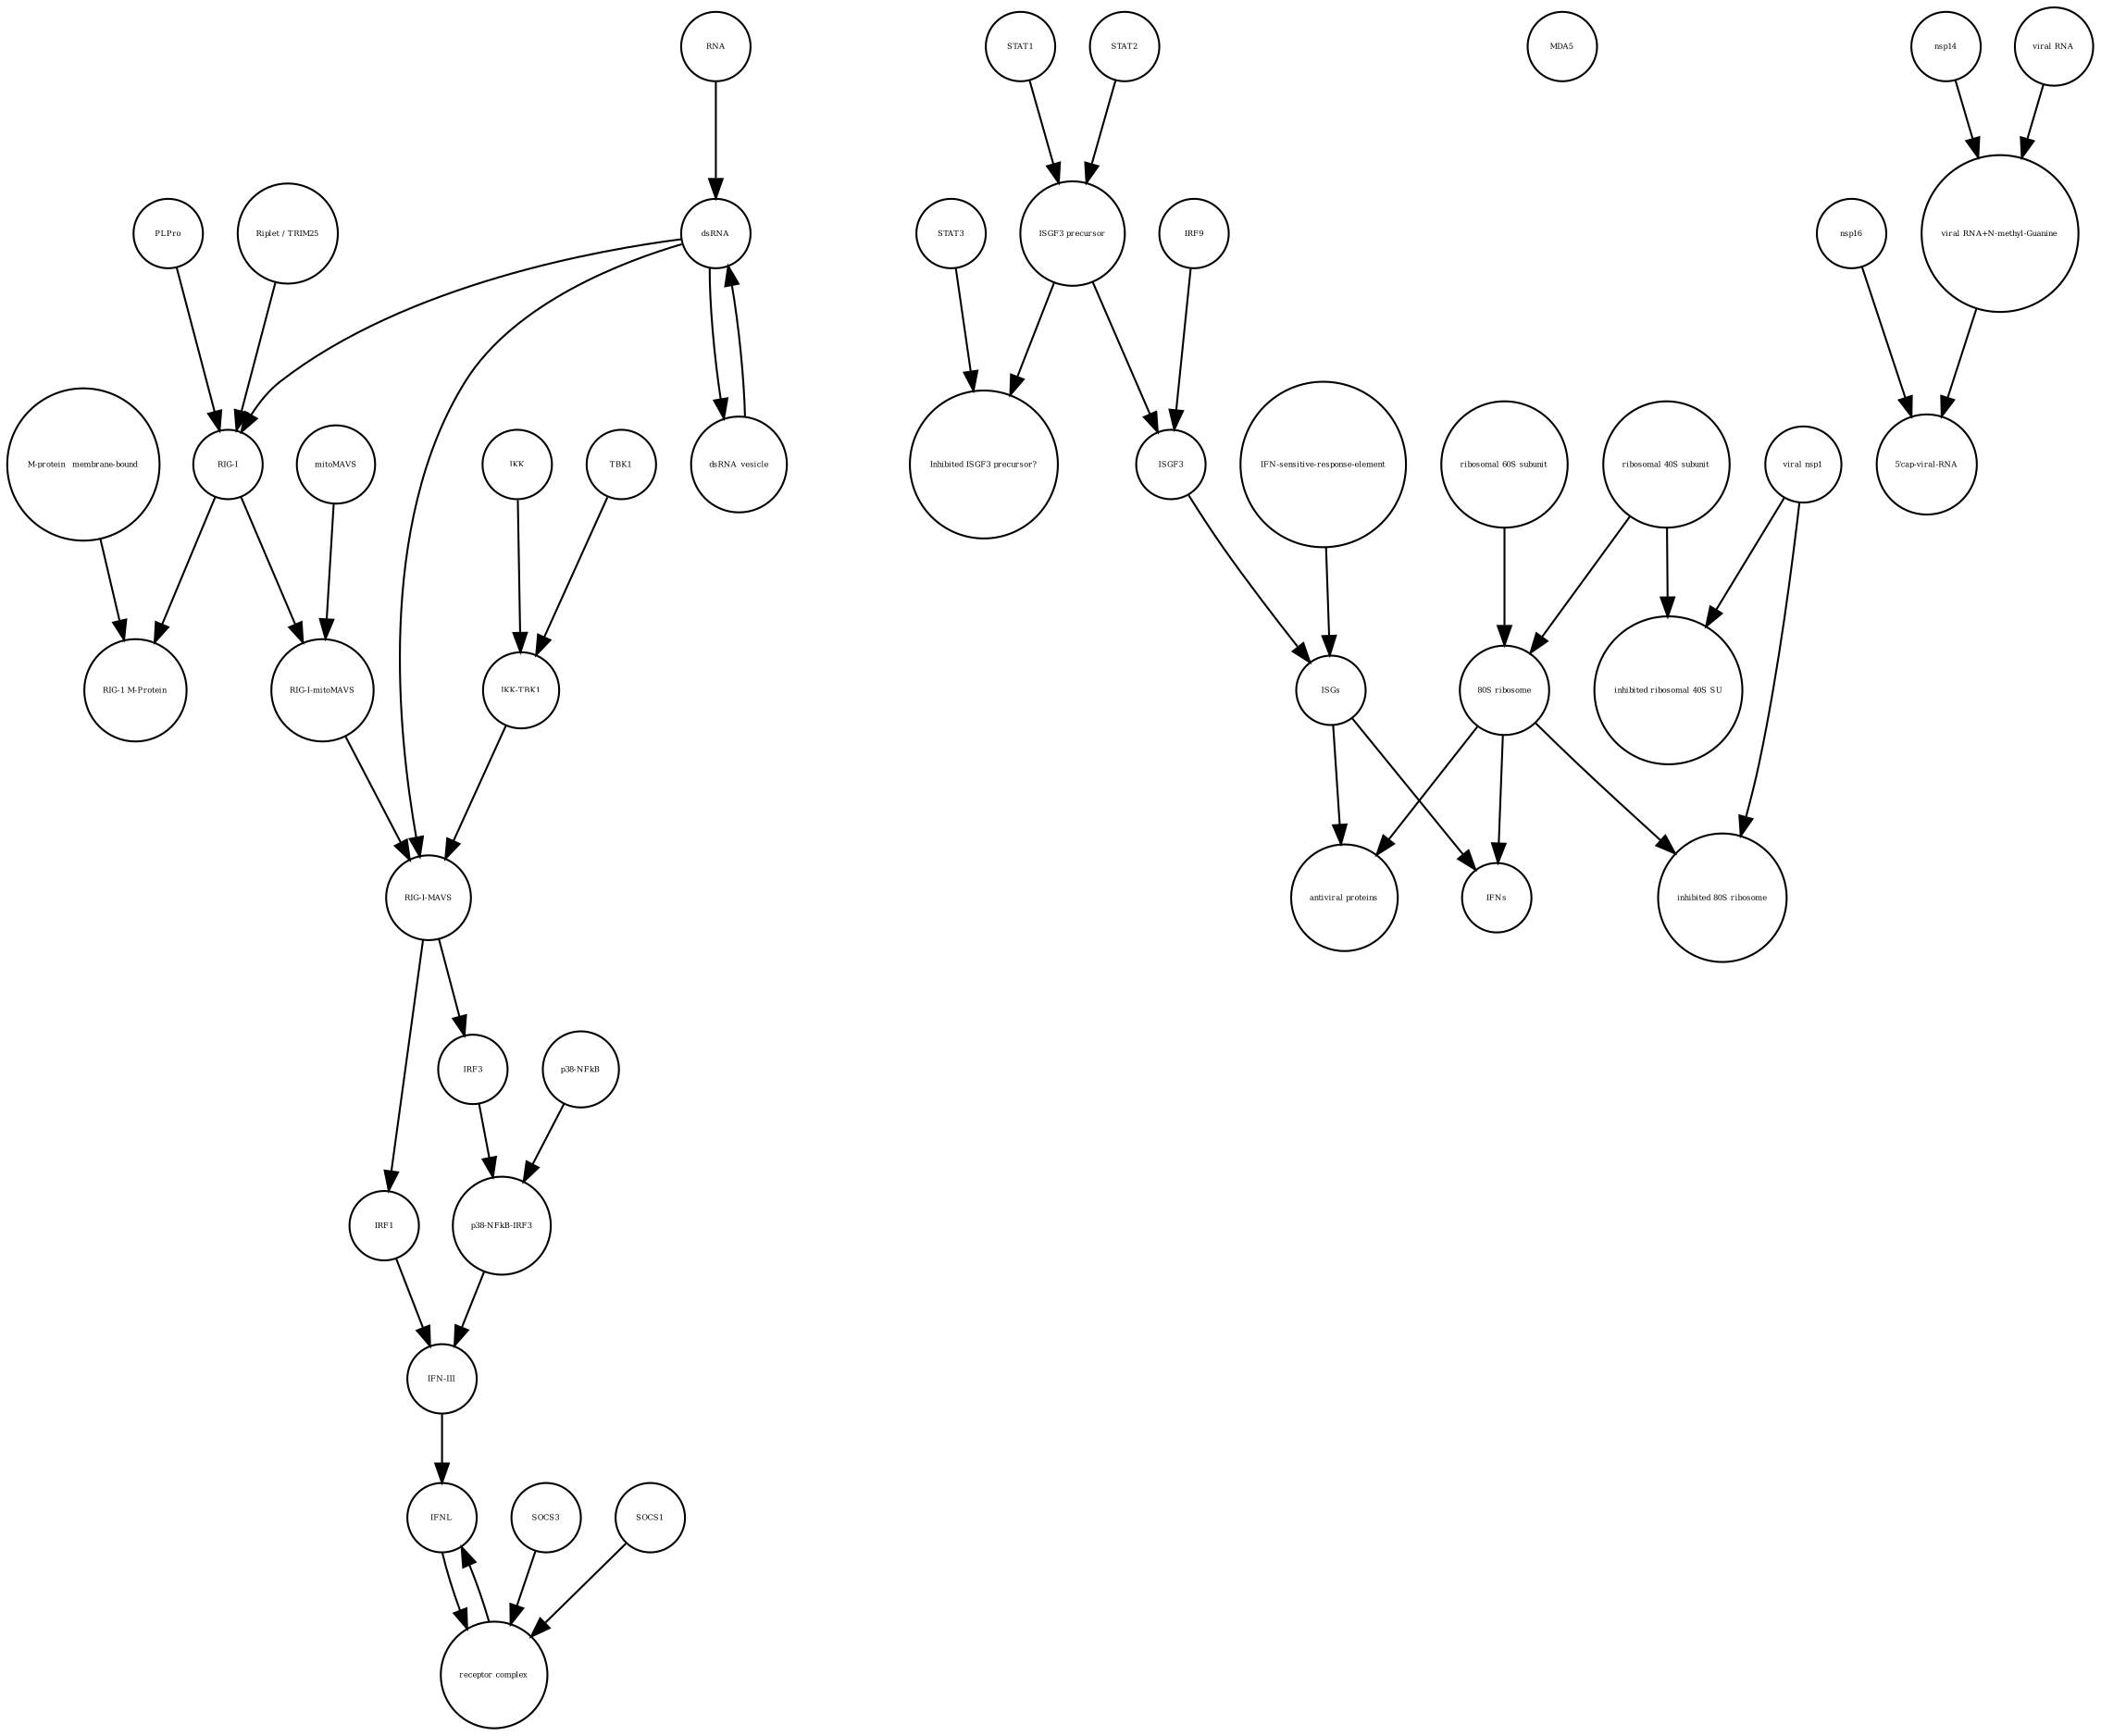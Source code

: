 strict digraph  {
"Riplet / TRIM25" [annotation="", bipartite=0, cls=macromolecule, fontsize=4, label="Riplet / TRIM25", shape=circle];
STAT1 [annotation="", bipartite=0, cls=macromolecule, fontsize=4, label=STAT1, shape=circle];
"ISGF3 precursor" [annotation="", bipartite=0, cls=complex, fontsize=4, label="ISGF3 precursor", shape=circle];
"p38-NFkB-IRF3" [annotation="", bipartite=0, cls=complex, fontsize=4, label="p38-NFkB-IRF3", shape=circle];
"inhibited ribosomal 40S SU" [annotation="urn_miriam_doi_10.1101%2F2020.05.18.102467", bipartite=0, cls=complex, fontsize=4, label="inhibited ribosomal 40S SU", shape=circle];
mitoMAVS [annotation="", bipartite=0, cls=macromolecule, fontsize=4, label=mitoMAVS, shape=circle];
PLPro [annotation="", bipartite=0, cls=macromolecule, fontsize=4, label=PLPro, shape=circle];
STAT2 [annotation="", bipartite=0, cls=macromolecule, fontsize=4, label=STAT2, shape=circle];
MDA5 [annotation="", bipartite=0, cls=macromolecule, fontsize=4, label=MDA5, shape=circle];
TBK1 [annotation="", bipartite=0, cls=macromolecule, fontsize=4, label=TBK1, shape=circle];
IRF3 [annotation="", bipartite=0, cls=macromolecule, fontsize=4, label=IRF3, shape=circle];
"ribosomal 40S subunit" [annotation="", bipartite=0, cls=complex, fontsize=4, label="ribosomal 40S subunit", shape=circle];
IFNL [annotation="", bipartite=0, cls=macromolecule, fontsize=4, label=IFNL, shape=circle];
nsp16 [annotation="", bipartite=0, cls=macromolecule, fontsize=4, label=nsp16, shape=circle];
nsp14 [annotation="", bipartite=0, cls=macromolecule, fontsize=4, label=nsp14, shape=circle];
"viral RNA+N-methyl-Guanine" [annotation="", bipartite=0, cls="nucleic acid feature", fontsize=4, label="viral RNA+N-methyl-Guanine", shape=circle];
"IKK-TBK1" [annotation="", bipartite=0, cls=complex, fontsize=4, label="IKK-TBK1", shape=circle];
"inhibited 80S ribosome" [annotation="", bipartite=0, cls=complex, fontsize=4, label="inhibited 80S ribosome", shape=circle];
RNA [annotation="", bipartite=0, cls="nucleic acid feature", fontsize=4, label=RNA, shape=circle];
"5'cap-viral-RNA" [annotation="", bipartite=0, cls="nucleic acid feature", fontsize=4, label="5'cap-viral-RNA", shape=circle];
"RIG-I-MAVS" [annotation="", bipartite=0, cls=complex, fontsize=4, label="RIG-I-MAVS", shape=circle];
IFNs [annotation="", bipartite=0, cls=macromolecule, fontsize=4, label=IFNs, shape=circle];
"Inhibited ISGF3 precursor?" [annotation="", bipartite=0, cls=complex, fontsize=4, label="Inhibited ISGF3 precursor?", shape=circle];
IRF1 [annotation="", bipartite=0, cls=macromolecule, fontsize=4, label=IRF1, shape=circle];
"RIG-I" [annotation="", bipartite=0, cls=macromolecule, fontsize=4, label="RIG-I", shape=circle];
STAT3 [annotation="", bipartite=0, cls=macromolecule, fontsize=4, label=STAT3, shape=circle];
"ribosomal 60S subunit" [annotation="", bipartite=0, cls=complex, fontsize=4, label="ribosomal 60S subunit", shape=circle];
"IFN-III" [annotation="", bipartite=0, cls=macromolecule, fontsize=4, label="IFN-III", shape=circle];
SOCS3 [annotation="", bipartite=0, cls=macromolecule, fontsize=4, label=SOCS3, shape=circle];
"antiviral proteins" [annotation="", bipartite=0, cls=macromolecule, fontsize=4, label="antiviral proteins", shape=circle];
"RIG-1 M-Protein" [annotation="", bipartite=0, cls=complex, fontsize=4, label="RIG-1 M-Protein", shape=circle];
"viral RNA" [annotation="", bipartite=0, cls="nucleic acid feature", fontsize=4, label="viral RNA", shape=circle];
"viral nsp1" [annotation="", bipartite=0, cls=macromolecule, fontsize=4, label="viral nsp1", shape=circle];
"80S ribosome" [annotation="", bipartite=0, cls=complex, fontsize=4, label="80S ribosome", shape=circle];
IRF9 [annotation="", bipartite=0, cls=macromolecule, fontsize=4, label=IRF9, shape=circle];
dsRNA_vesicle [annotation="", bipartite=0, cls="nucleic acid feature", fontsize=4, label=dsRNA_vesicle, shape=circle];
SOCS1 [annotation="", bipartite=0, cls=macromolecule, fontsize=4, label=SOCS1, shape=circle];
ISGF3 [annotation="", bipartite=0, cls=complex, fontsize=4, label=ISGF3, shape=circle];
"IFN-sensitive-response-element" [annotation="", bipartite=0, cls="nucleic acid feature", fontsize=4, label="IFN-sensitive-response-element", shape=circle];
IKK [annotation="", bipartite=0, cls=macromolecule, fontsize=4, label=IKK, shape=circle];
"RIG-I-mitoMAVS" [annotation="", bipartite=0, cls=complex, fontsize=4, label="RIG-I-mitoMAVS", shape=circle];
"p38-NFkB" [annotation="", bipartite=0, cls=complex, fontsize=4, label="p38-NFkB", shape=circle];
ISGs [annotation="", bipartite=0, cls="nucleic acid feature", fontsize=4, label=ISGs, shape=circle];
"receptor complex" [annotation="", bipartite=0, cls=complex, fontsize=4, label="receptor complex", shape=circle];
dsRNA [annotation="", bipartite=0, cls="nucleic acid feature", fontsize=4, label=dsRNA, shape=circle];
"M-protein_ membrane-bound" [annotation="", bipartite=0, cls=macromolecule, fontsize=4, label="M-protein_ membrane-bound", shape=circle];
"Riplet / TRIM25" -> "RIG-I"  [annotation="", interaction_type=catalysis];
STAT1 -> "ISGF3 precursor"  [annotation="", interaction_type=production];
"ISGF3 precursor" -> "Inhibited ISGF3 precursor?"  [annotation="", interaction_type=production];
"ISGF3 precursor" -> ISGF3  [annotation="", interaction_type=production];
"p38-NFkB-IRF3" -> "IFN-III"  [annotation="", interaction_type=stimulation];
mitoMAVS -> "RIG-I-mitoMAVS"  [annotation="", interaction_type=production];
PLPro -> "RIG-I"  [annotation="", interaction_type=catalysis];
STAT2 -> "ISGF3 precursor"  [annotation="", interaction_type=production];
TBK1 -> "IKK-TBK1"  [annotation="", interaction_type=production];
IRF3 -> "p38-NFkB-IRF3"  [annotation="", interaction_type=production];
"ribosomal 40S subunit" -> "inhibited ribosomal 40S SU"  [annotation="", interaction_type=production];
"ribosomal 40S subunit" -> "80S ribosome"  [annotation="", interaction_type=production];
IFNL -> "receptor complex"  [annotation="", interaction_type=stimulation];
nsp16 -> "5'cap-viral-RNA"  [annotation="urn_miriam_doi_10.1016%2Fj.chom.2020.05.008", interaction_type=catalysis];
nsp14 -> "viral RNA+N-methyl-Guanine"  [annotation="", interaction_type=catalysis];
"viral RNA+N-methyl-Guanine" -> "5'cap-viral-RNA"  [annotation="", interaction_type=production];
"IKK-TBK1" -> "RIG-I-MAVS"  [annotation="", interaction_type=production];
RNA -> dsRNA  [annotation="", interaction_type=production];
"RIG-I-MAVS" -> IRF3  [annotation="", interaction_type=stimulation];
"RIG-I-MAVS" -> IRF1  [annotation="", interaction_type=catalysis];
IRF1 -> "IFN-III"  [annotation="", interaction_type=stimulation];
"RIG-I" -> "RIG-1 M-Protein"  [annotation="", interaction_type=production];
"RIG-I" -> "RIG-I-mitoMAVS"  [annotation="", interaction_type=production];
STAT3 -> "Inhibited ISGF3 precursor?"  [annotation="", interaction_type=production];
"ribosomal 60S subunit" -> "80S ribosome"  [annotation="", interaction_type=production];
"IFN-III" -> IFNL  [annotation="", interaction_type=production];
SOCS3 -> "receptor complex"  [annotation="", interaction_type=production];
"viral RNA" -> "viral RNA+N-methyl-Guanine"  [annotation="", interaction_type=production];
"viral nsp1" -> "inhibited ribosomal 40S SU"  [annotation="", interaction_type=production];
"viral nsp1" -> "inhibited 80S ribosome"  [annotation="", interaction_type=production];
"80S ribosome" -> "inhibited 80S ribosome"  [annotation="", interaction_type=production];
"80S ribosome" -> "antiviral proteins"  [annotation="", interaction_type=catalysis];
"80S ribosome" -> IFNs  [annotation="", interaction_type=catalysis];
IRF9 -> ISGF3  [annotation="", interaction_type=production];
dsRNA_vesicle -> dsRNA  [annotation="", interaction_type=production];
SOCS1 -> "receptor complex"  [annotation="", interaction_type=production];
ISGF3 -> ISGs  [annotation="", interaction_type="necessary stimulation"];
"IFN-sensitive-response-element" -> ISGs  [annotation="", interaction_type=production];
IKK -> "IKK-TBK1"  [annotation="", interaction_type=production];
"RIG-I-mitoMAVS" -> "RIG-I-MAVS"  [annotation="", interaction_type=production];
"p38-NFkB" -> "p38-NFkB-IRF3"  [annotation="", interaction_type=production];
ISGs -> "antiviral proteins"  [annotation="", interaction_type=production];
ISGs -> IFNs  [annotation="", interaction_type=production];
"receptor complex" -> IFNL  [annotation="", interaction_type=production];
dsRNA -> dsRNA_vesicle  [annotation="", interaction_type=production];
dsRNA -> "RIG-I-MAVS"  [annotation="", interaction_type="necessary stimulation"];
dsRNA -> "RIG-I"  [annotation="", interaction_type="necessary stimulation"];
"M-protein_ membrane-bound" -> "RIG-1 M-Protein"  [annotation="", interaction_type=production];
}
